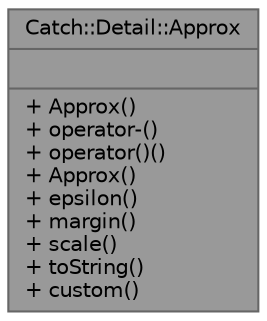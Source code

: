 digraph "Catch::Detail::Approx"
{
 // LATEX_PDF_SIZE
  bgcolor="transparent";
  edge [fontname=Helvetica,fontsize=10,labelfontname=Helvetica,labelfontsize=10];
  node [fontname=Helvetica,fontsize=10,shape=box,height=0.2,width=0.4];
  Node1 [shape=record,label="{Catch::Detail::Approx\n||+ Approx()\l+ operator-()\l+ operator()()\l+ Approx()\l+ epsilon()\l+ margin()\l+ scale()\l+ toString()\l+ custom()\l}",height=0.2,width=0.4,color="gray40", fillcolor="grey60", style="filled", fontcolor="black",tooltip=" "];
}

